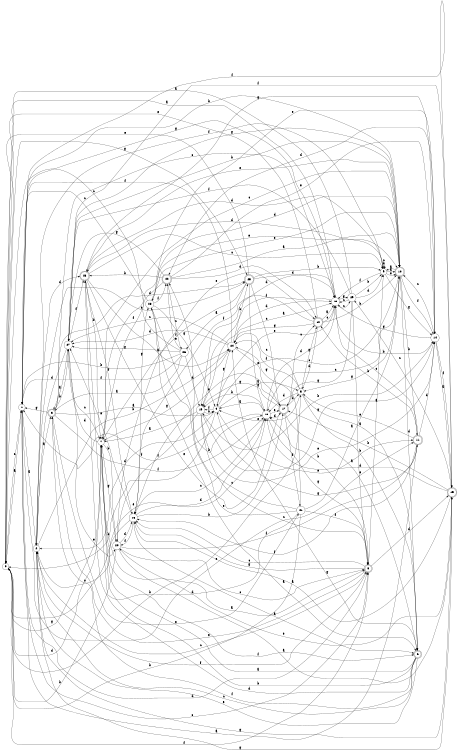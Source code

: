 digraph n24_4 {
__start0 [label="" shape="none"];

rankdir=LR;
size="8,5";

s0 [style="filled", color="black", fillcolor="white" shape="circle", label="0"];
s1 [style="filled", color="black", fillcolor="white" shape="circle", label="1"];
s2 [style="filled", color="black", fillcolor="white" shape="circle", label="2"];
s3 [style="rounded,filled", color="black", fillcolor="white" shape="doublecircle", label="3"];
s4 [style="filled", color="black", fillcolor="white" shape="circle", label="4"];
s5 [style="filled", color="black", fillcolor="white" shape="circle", label="5"];
s6 [style="rounded,filled", color="black", fillcolor="white" shape="doublecircle", label="6"];
s7 [style="filled", color="black", fillcolor="white" shape="circle", label="7"];
s8 [style="rounded,filled", color="black", fillcolor="white" shape="doublecircle", label="8"];
s9 [style="filled", color="black", fillcolor="white" shape="circle", label="9"];
s10 [style="rounded,filled", color="black", fillcolor="white" shape="doublecircle", label="10"];
s11 [style="rounded,filled", color="black", fillcolor="white" shape="doublecircle", label="11"];
s12 [style="rounded,filled", color="black", fillcolor="white" shape="doublecircle", label="12"];
s13 [style="filled", color="black", fillcolor="white" shape="circle", label="13"];
s14 [style="filled", color="black", fillcolor="white" shape="circle", label="14"];
s15 [style="rounded,filled", color="black", fillcolor="white" shape="doublecircle", label="15"];
s16 [style="filled", color="black", fillcolor="white" shape="circle", label="16"];
s17 [style="rounded,filled", color="black", fillcolor="white" shape="doublecircle", label="17"];
s18 [style="filled", color="black", fillcolor="white" shape="circle", label="18"];
s19 [style="filled", color="black", fillcolor="white" shape="circle", label="19"];
s20 [style="filled", color="black", fillcolor="white" shape="circle", label="20"];
s21 [style="filled", color="black", fillcolor="white" shape="circle", label="21"];
s22 [style="rounded,filled", color="black", fillcolor="white" shape="doublecircle", label="22"];
s23 [style="rounded,filled", color="black", fillcolor="white" shape="doublecircle", label="23"];
s24 [style="filled", color="black", fillcolor="white" shape="circle", label="24"];
s25 [style="rounded,filled", color="black", fillcolor="white" shape="doublecircle", label="25"];
s26 [style="filled", color="black", fillcolor="white" shape="circle", label="26"];
s27 [style="filled", color="black", fillcolor="white" shape="circle", label="27"];
s28 [style="filled", color="black", fillcolor="white" shape="circle", label="28"];
s29 [style="filled", color="black", fillcolor="white" shape="circle", label="29"];
s0 -> s1 [label="a"];
s0 -> s5 [label="b"];
s0 -> s1 [label="c"];
s0 -> s7 [label="d"];
s0 -> s18 [label="e"];
s0 -> s8 [label="f"];
s0 -> s25 [label="g"];
s1 -> s2 [label="a"];
s1 -> s10 [label="b"];
s1 -> s8 [label="c"];
s1 -> s8 [label="d"];
s1 -> s11 [label="e"];
s1 -> s15 [label="f"];
s1 -> s13 [label="g"];
s2 -> s3 [label="a"];
s2 -> s24 [label="b"];
s2 -> s8 [label="c"];
s2 -> s23 [label="d"];
s2 -> s25 [label="e"];
s2 -> s9 [label="f"];
s2 -> s15 [label="g"];
s3 -> s4 [label="a"];
s3 -> s27 [label="b"];
s3 -> s13 [label="c"];
s3 -> s25 [label="d"];
s3 -> s21 [label="e"];
s3 -> s18 [label="f"];
s3 -> s1 [label="g"];
s4 -> s5 [label="a"];
s4 -> s0 [label="b"];
s4 -> s10 [label="c"];
s4 -> s2 [label="d"];
s4 -> s11 [label="e"];
s4 -> s19 [label="f"];
s4 -> s24 [label="g"];
s5 -> s6 [label="a"];
s5 -> s6 [label="b"];
s5 -> s24 [label="c"];
s5 -> s18 [label="d"];
s5 -> s4 [label="e"];
s5 -> s24 [label="f"];
s5 -> s12 [label="g"];
s6 -> s7 [label="a"];
s6 -> s7 [label="b"];
s6 -> s2 [label="c"];
s6 -> s23 [label="d"];
s6 -> s2 [label="e"];
s6 -> s3 [label="f"];
s6 -> s24 [label="g"];
s7 -> s8 [label="a"];
s7 -> s20 [label="b"];
s7 -> s10 [label="c"];
s7 -> s27 [label="d"];
s7 -> s10 [label="e"];
s7 -> s6 [label="f"];
s7 -> s0 [label="g"];
s8 -> s9 [label="a"];
s8 -> s18 [label="b"];
s8 -> s16 [label="c"];
s8 -> s15 [label="d"];
s8 -> s3 [label="e"];
s8 -> s2 [label="f"];
s8 -> s16 [label="g"];
s9 -> s10 [label="a"];
s9 -> s9 [label="b"];
s9 -> s9 [label="c"];
s9 -> s23 [label="d"];
s9 -> s10 [label="e"];
s9 -> s13 [label="f"];
s9 -> s14 [label="g"];
s10 -> s9 [label="a"];
s10 -> s11 [label="b"];
s10 -> s18 [label="c"];
s10 -> s6 [label="d"];
s10 -> s23 [label="e"];
s10 -> s14 [label="f"];
s10 -> s5 [label="g"];
s11 -> s1 [label="a"];
s11 -> s12 [label="b"];
s11 -> s13 [label="c"];
s11 -> s14 [label="d"];
s11 -> s5 [label="e"];
s11 -> s16 [label="f"];
s11 -> s4 [label="g"];
s12 -> s13 [label="a"];
s12 -> s10 [label="b"];
s12 -> s13 [label="c"];
s12 -> s5 [label="d"];
s12 -> s0 [label="e"];
s12 -> s16 [label="f"];
s12 -> s24 [label="g"];
s13 -> s0 [label="a"];
s13 -> s14 [label="b"];
s13 -> s29 [label="c"];
s13 -> s19 [label="d"];
s13 -> s4 [label="e"];
s13 -> s19 [label="f"];
s13 -> s29 [label="g"];
s14 -> s15 [label="a"];
s14 -> s19 [label="b"];
s14 -> s10 [label="c"];
s14 -> s22 [label="d"];
s14 -> s28 [label="e"];
s14 -> s15 [label="f"];
s14 -> s13 [label="g"];
s15 -> s16 [label="a"];
s15 -> s17 [label="b"];
s15 -> s29 [label="c"];
s15 -> s18 [label="d"];
s15 -> s20 [label="e"];
s15 -> s27 [label="f"];
s15 -> s2 [label="g"];
s16 -> s6 [label="a"];
s16 -> s17 [label="b"];
s16 -> s2 [label="c"];
s16 -> s18 [label="d"];
s16 -> s27 [label="e"];
s16 -> s20 [label="f"];
s16 -> s28 [label="g"];
s17 -> s6 [label="a"];
s17 -> s5 [label="b"];
s17 -> s12 [label="c"];
s17 -> s18 [label="d"];
s17 -> s16 [label="e"];
s17 -> s21 [label="f"];
s17 -> s19 [label="g"];
s18 -> s4 [label="a"];
s18 -> s19 [label="b"];
s18 -> s16 [label="c"];
s18 -> s13 [label="d"];
s18 -> s17 [label="e"];
s18 -> s1 [label="f"];
s18 -> s8 [label="g"];
s19 -> s7 [label="a"];
s19 -> s4 [label="b"];
s19 -> s8 [label="c"];
s19 -> s13 [label="d"];
s19 -> s14 [label="e"];
s19 -> s20 [label="f"];
s19 -> s14 [label="g"];
s20 -> s15 [label="a"];
s20 -> s0 [label="b"];
s20 -> s8 [label="c"];
s20 -> s16 [label="d"];
s20 -> s12 [label="e"];
s20 -> s11 [label="f"];
s20 -> s7 [label="g"];
s21 -> s10 [label="a"];
s21 -> s0 [label="b"];
s21 -> s22 [label="c"];
s21 -> s23 [label="d"];
s21 -> s28 [label="e"];
s21 -> s8 [label="f"];
s21 -> s24 [label="g"];
s22 -> s10 [label="a"];
s22 -> s23 [label="b"];
s22 -> s26 [label="c"];
s22 -> s12 [label="d"];
s22 -> s14 [label="e"];
s22 -> s7 [label="f"];
s22 -> s27 [label="g"];
s23 -> s24 [label="a"];
s23 -> s7 [label="b"];
s23 -> s9 [label="c"];
s23 -> s9 [label="d"];
s23 -> s17 [label="e"];
s23 -> s16 [label="f"];
s23 -> s14 [label="g"];
s24 -> s13 [label="a"];
s24 -> s25 [label="b"];
s24 -> s27 [label="c"];
s24 -> s27 [label="d"];
s24 -> s17 [label="e"];
s24 -> s1 [label="f"];
s24 -> s7 [label="g"];
s25 -> s26 [label="a"];
s25 -> s9 [label="b"];
s25 -> s17 [label="c"];
s25 -> s13 [label="d"];
s25 -> s0 [label="e"];
s25 -> s7 [label="f"];
s25 -> s18 [label="g"];
s26 -> s3 [label="a"];
s26 -> s1 [label="b"];
s26 -> s0 [label="c"];
s26 -> s19 [label="d"];
s26 -> s22 [label="e"];
s26 -> s1 [label="f"];
s26 -> s27 [label="g"];
s27 -> s3 [label="a"];
s27 -> s10 [label="b"];
s27 -> s7 [label="c"];
s27 -> s2 [label="d"];
s27 -> s20 [label="e"];
s27 -> s23 [label="f"];
s27 -> s10 [label="g"];
s28 -> s6 [label="a"];
s28 -> s18 [label="b"];
s28 -> s1 [label="c"];
s28 -> s10 [label="d"];
s28 -> s10 [label="e"];
s28 -> s22 [label="f"];
s28 -> s4 [label="g"];
s29 -> s0 [label="a"];
s29 -> s9 [label="b"];
s29 -> s13 [label="c"];
s29 -> s9 [label="d"];
s29 -> s8 [label="e"];
s29 -> s27 [label="f"];
s29 -> s17 [label="g"];

}